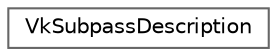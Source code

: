 digraph "类继承关系图"
{
 // LATEX_PDF_SIZE
  bgcolor="transparent";
  edge [fontname=Helvetica,fontsize=10,labelfontname=Helvetica,labelfontsize=10];
  node [fontname=Helvetica,fontsize=10,shape=box,height=0.2,width=0.4];
  rankdir="LR";
  Node0 [id="Node000000",label="VkSubpassDescription",height=0.2,width=0.4,color="grey40", fillcolor="white", style="filled",URL="$struct_vk_subpass_description.html",tooltip=" "];
}
